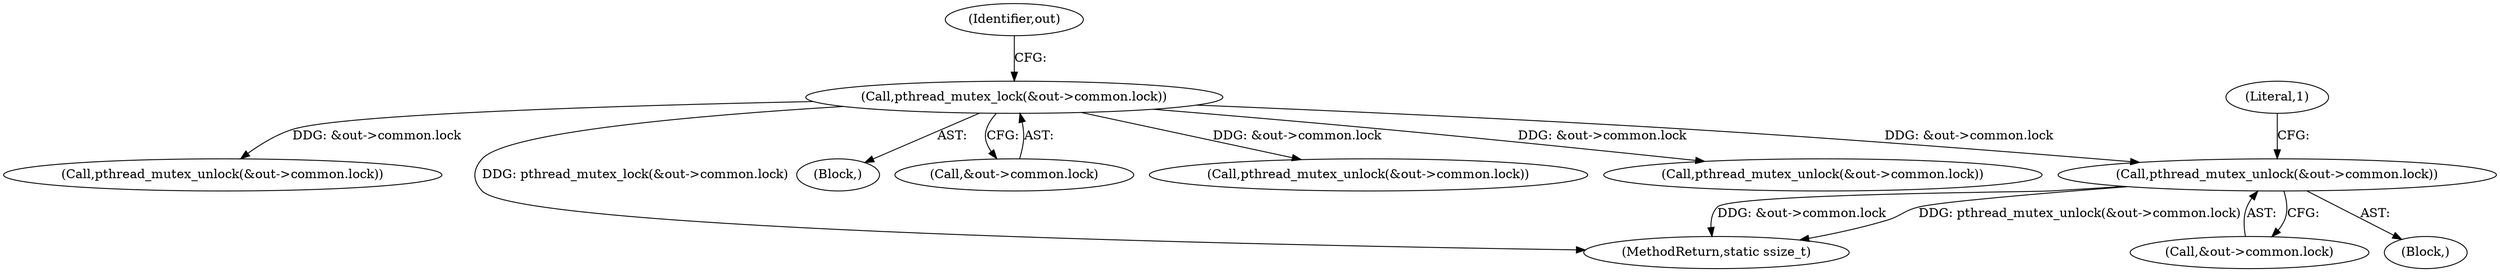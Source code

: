 digraph "0_Android_472271b153c5dc53c28beac55480a8d8434b2d5c_4@API" {
"1000192" [label="(Call,pthread_mutex_unlock(&out->common.lock))"];
"1000122" [label="(Call,pthread_mutex_lock(&out->common.lock))"];
"1000214" [label="(Call,pthread_mutex_unlock(&out->common.lock))"];
"1000193" [label="(Call,&out->common.lock)"];
"1000303" [label="(MethodReturn,static ssize_t)"];
"1000122" [label="(Call,pthread_mutex_lock(&out->common.lock))"];
"1000106" [label="(Block,)"];
"1000175" [label="(Block,)"];
"1000123" [label="(Call,&out->common.lock)"];
"1000201" [label="(Literal,1)"];
"1000224" [label="(Call,pthread_mutex_unlock(&out->common.lock))"];
"1000140" [label="(Call,pthread_mutex_unlock(&out->common.lock))"];
"1000133" [label="(Identifier,out)"];
"1000192" [label="(Call,pthread_mutex_unlock(&out->common.lock))"];
"1000192" -> "1000175"  [label="AST: "];
"1000192" -> "1000193"  [label="CFG: "];
"1000193" -> "1000192"  [label="AST: "];
"1000201" -> "1000192"  [label="CFG: "];
"1000192" -> "1000303"  [label="DDG: &out->common.lock"];
"1000192" -> "1000303"  [label="DDG: pthread_mutex_unlock(&out->common.lock)"];
"1000122" -> "1000192"  [label="DDG: &out->common.lock"];
"1000122" -> "1000106"  [label="AST: "];
"1000122" -> "1000123"  [label="CFG: "];
"1000123" -> "1000122"  [label="AST: "];
"1000133" -> "1000122"  [label="CFG: "];
"1000122" -> "1000303"  [label="DDG: pthread_mutex_lock(&out->common.lock)"];
"1000122" -> "1000140"  [label="DDG: &out->common.lock"];
"1000122" -> "1000214"  [label="DDG: &out->common.lock"];
"1000122" -> "1000224"  [label="DDG: &out->common.lock"];
}
